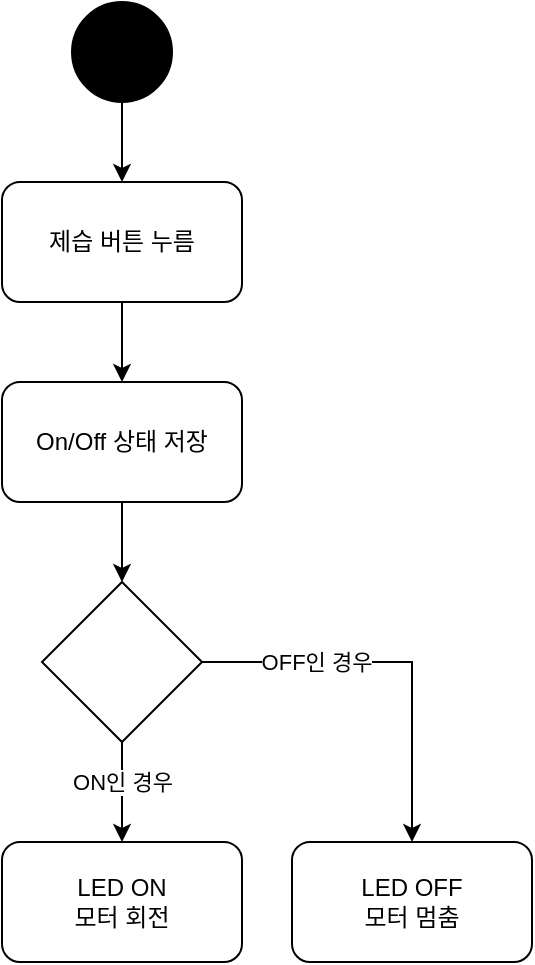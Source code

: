 <mxfile version="15.1.4" type="github">
  <diagram id="bzCLcdmiPPlbZjN3fMLp" name="Page-1">
    <mxGraphModel dx="670" dy="487" grid="1" gridSize="10" guides="1" tooltips="1" connect="1" arrows="1" fold="1" page="1" pageScale="1" pageWidth="827" pageHeight="1169" math="0" shadow="0">
      <root>
        <mxCell id="0" />
        <mxCell id="1" parent="0" />
        <mxCell id="ofnzA-qi2x1utJGHs7Zy-3" style="edgeStyle=orthogonalEdgeStyle;rounded=0;orthogonalLoop=1;jettySize=auto;html=1;" edge="1" parent="1" source="ofnzA-qi2x1utJGHs7Zy-1" target="ofnzA-qi2x1utJGHs7Zy-4">
          <mxGeometry relative="1" as="geometry">
            <mxPoint x="285" y="160" as="targetPoint" />
          </mxGeometry>
        </mxCell>
        <mxCell id="ofnzA-qi2x1utJGHs7Zy-1" value="" style="ellipse;whiteSpace=wrap;html=1;aspect=fixed;fillColor=#000000;" vertex="1" parent="1">
          <mxGeometry x="260" y="50" width="50" height="50" as="geometry" />
        </mxCell>
        <mxCell id="ofnzA-qi2x1utJGHs7Zy-11" style="edgeStyle=orthogonalEdgeStyle;rounded=0;orthogonalLoop=1;jettySize=auto;html=1;" edge="1" parent="1" source="ofnzA-qi2x1utJGHs7Zy-4" target="ofnzA-qi2x1utJGHs7Zy-20">
          <mxGeometry relative="1" as="geometry">
            <mxPoint x="285" y="240" as="targetPoint" />
          </mxGeometry>
        </mxCell>
        <mxCell id="ofnzA-qi2x1utJGHs7Zy-4" value="제습 버튼 누름" style="rounded=1;whiteSpace=wrap;html=1;fillColor=#FFFFFF;" vertex="1" parent="1">
          <mxGeometry x="225" y="140" width="120" height="60" as="geometry" />
        </mxCell>
        <mxCell id="ofnzA-qi2x1utJGHs7Zy-22" value="" style="edgeStyle=orthogonalEdgeStyle;rounded=0;orthogonalLoop=1;jettySize=auto;html=1;" edge="1" parent="1" source="ofnzA-qi2x1utJGHs7Zy-20" target="ofnzA-qi2x1utJGHs7Zy-23">
          <mxGeometry relative="1" as="geometry">
            <mxPoint x="285" y="350" as="targetPoint" />
          </mxGeometry>
        </mxCell>
        <mxCell id="ofnzA-qi2x1utJGHs7Zy-20" value="On/Off 상태 저장" style="rounded=1;whiteSpace=wrap;html=1;fillColor=#FFFFFF;" vertex="1" parent="1">
          <mxGeometry x="225" y="240" width="120" height="60" as="geometry" />
        </mxCell>
        <mxCell id="ofnzA-qi2x1utJGHs7Zy-24" value="ON인 경우" style="edgeStyle=orthogonalEdgeStyle;rounded=0;orthogonalLoop=1;jettySize=auto;html=1;" edge="1" parent="1" source="ofnzA-qi2x1utJGHs7Zy-23">
          <mxGeometry x="-0.2" relative="1" as="geometry">
            <mxPoint x="285" y="470" as="targetPoint" />
            <mxPoint as="offset" />
          </mxGeometry>
        </mxCell>
        <mxCell id="ofnzA-qi2x1utJGHs7Zy-26" value="OFF인 경우" style="edgeStyle=orthogonalEdgeStyle;rounded=0;orthogonalLoop=1;jettySize=auto;html=1;" edge="1" parent="1" source="ofnzA-qi2x1utJGHs7Zy-23" target="ofnzA-qi2x1utJGHs7Zy-28">
          <mxGeometry x="-0.419" relative="1" as="geometry">
            <mxPoint x="410" y="470" as="targetPoint" />
            <Array as="points">
              <mxPoint x="430" y="380" />
            </Array>
            <mxPoint as="offset" />
          </mxGeometry>
        </mxCell>
        <mxCell id="ofnzA-qi2x1utJGHs7Zy-23" value="" style="rhombus;whiteSpace=wrap;html=1;fillColor=#FFFFFF;" vertex="1" parent="1">
          <mxGeometry x="245" y="340" width="80" height="80" as="geometry" />
        </mxCell>
        <mxCell id="ofnzA-qi2x1utJGHs7Zy-27" value="LED ON&lt;br&gt;모터 회전" style="rounded=1;whiteSpace=wrap;html=1;fillColor=#FFFFFF;" vertex="1" parent="1">
          <mxGeometry x="225" y="470" width="120" height="60" as="geometry" />
        </mxCell>
        <mxCell id="ofnzA-qi2x1utJGHs7Zy-28" value="LED OFF&lt;br&gt;모터 멈춤" style="rounded=1;whiteSpace=wrap;html=1;fillColor=#FFFFFF;" vertex="1" parent="1">
          <mxGeometry x="370" y="470" width="120" height="60" as="geometry" />
        </mxCell>
      </root>
    </mxGraphModel>
  </diagram>
</mxfile>
